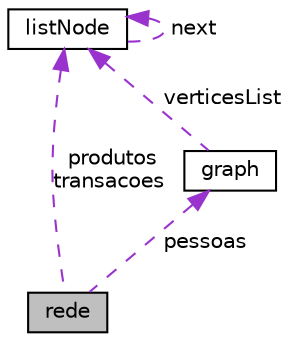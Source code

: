 digraph "rede"
{
  edge [fontname="Helvetica",fontsize="10",labelfontname="Helvetica",labelfontsize="10"];
  node [fontname="Helvetica",fontsize="10",shape=record];
  Node1 [label="rede",height=0.2,width=0.4,color="black", fillcolor="grey75", style="filled", fontcolor="black"];
  Node2 -> Node1 [dir="back",color="darkorchid3",fontsize="10",style="dashed",label=" produtos\ntransacoes" ,fontname="Helvetica"];
  Node2 [label="listNode",height=0.2,width=0.4,color="black", fillcolor="white", style="filled",URL="$structlist_node.html"];
  Node2 -> Node2 [dir="back",color="darkorchid3",fontsize="10",style="dashed",label=" next" ,fontname="Helvetica"];
  Node3 -> Node1 [dir="back",color="darkorchid3",fontsize="10",style="dashed",label=" pessoas" ,fontname="Helvetica"];
  Node3 [label="graph",height=0.2,width=0.4,color="black", fillcolor="white", style="filled",URL="$structgraph.html"];
  Node2 -> Node3 [dir="back",color="darkorchid3",fontsize="10",style="dashed",label=" verticesList" ,fontname="Helvetica"];
}
